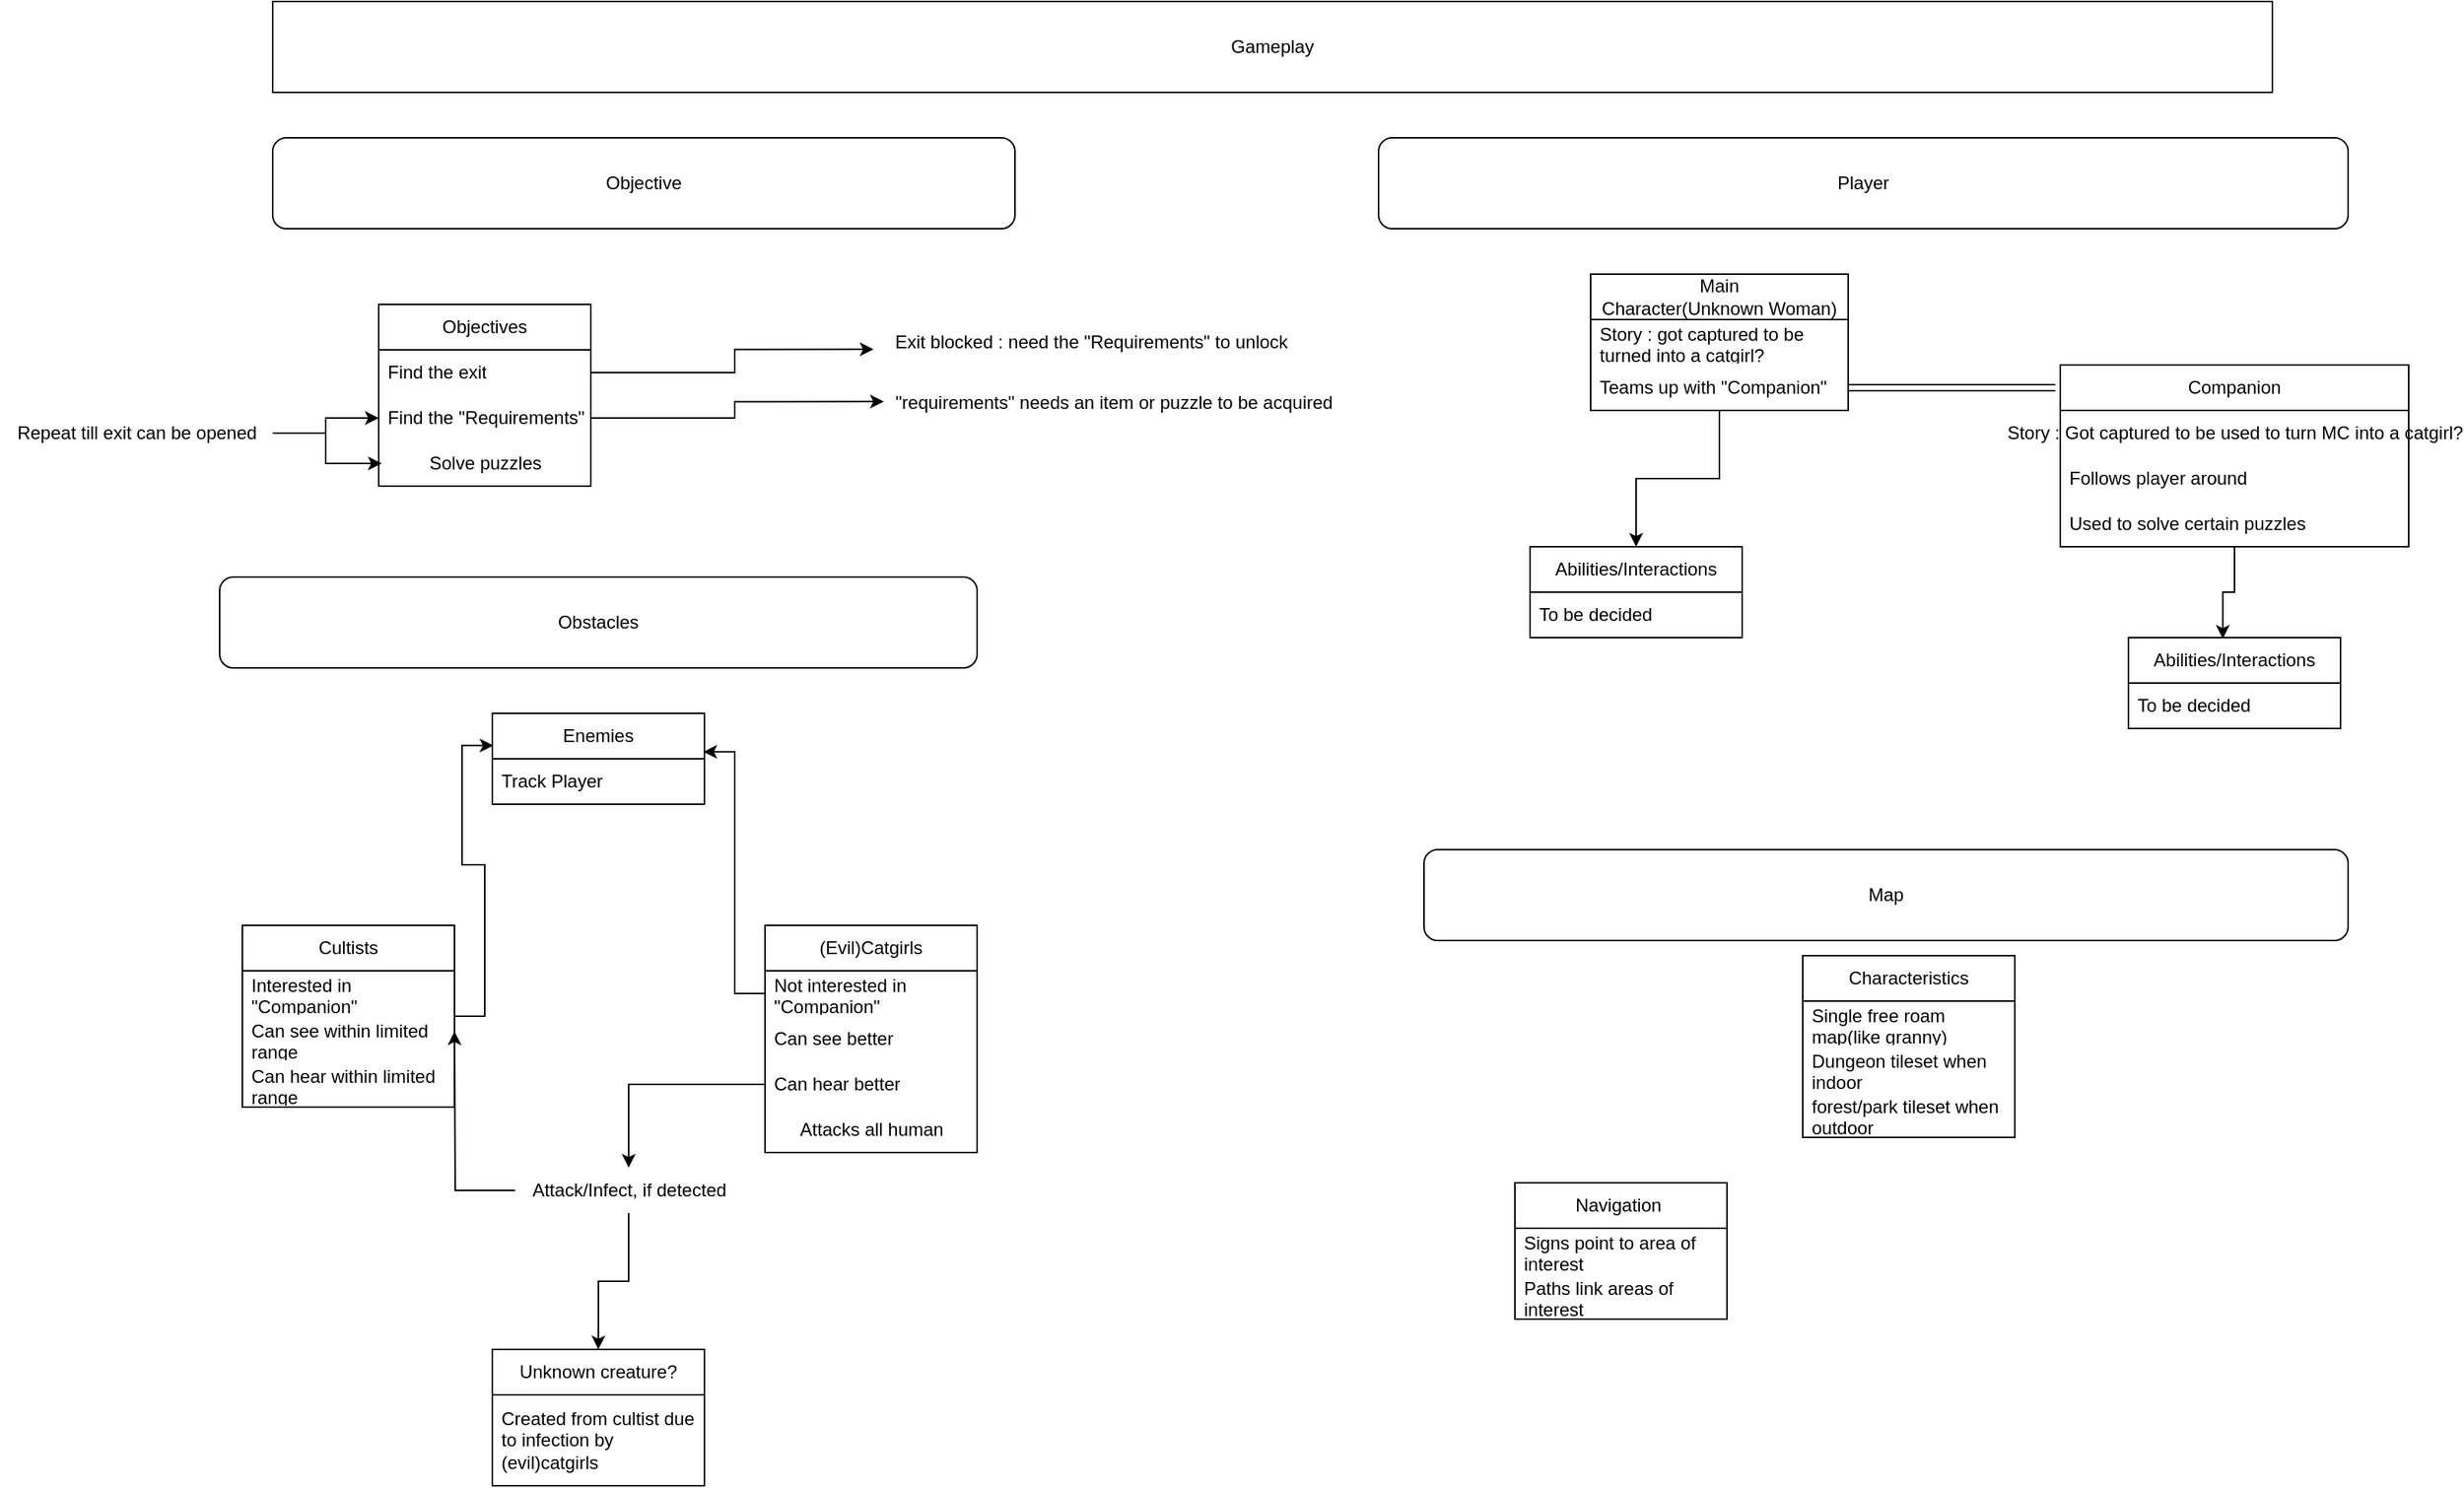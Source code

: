 <mxfile version="24.4.9" type="github">
  <diagram name="Page-1" id="p1OdOEI3LlbutLCduDBX">
    <mxGraphModel dx="3160" dy="2408" grid="1" gridSize="10" guides="1" tooltips="1" connect="1" arrows="1" fold="1" page="1" pageScale="1" pageWidth="850" pageHeight="1100" math="0" shadow="0">
      <root>
        <mxCell id="0" />
        <mxCell id="1" parent="0" />
        <mxCell id="F7WUBohVs05Vko2OsFq5-16" value="Objectives" style="swimlane;fontStyle=0;childLayout=stackLayout;horizontal=1;startSize=30;horizontalStack=0;resizeParent=1;resizeParentMax=0;resizeLast=0;collapsible=1;marginBottom=0;whiteSpace=wrap;html=1;" parent="1" vertex="1">
          <mxGeometry x="-570" y="-840" width="140" height="120" as="geometry" />
        </mxCell>
        <mxCell id="F7WUBohVs05Vko2OsFq5-17" value="Find the exit" style="text;strokeColor=none;fillColor=none;align=left;verticalAlign=middle;spacingLeft=4;spacingRight=4;overflow=hidden;points=[[0,0.5],[1,0.5]];portConstraint=eastwest;rotatable=0;whiteSpace=wrap;html=1;" parent="F7WUBohVs05Vko2OsFq5-16" vertex="1">
          <mxGeometry y="30" width="140" height="30" as="geometry" />
        </mxCell>
        <mxCell id="F7WUBohVs05Vko2OsFq5-18" value="Find the &quot;Requirements&quot;" style="text;strokeColor=none;fillColor=none;align=left;verticalAlign=middle;spacingLeft=4;spacingRight=4;overflow=hidden;points=[[0,0.5],[1,0.5]];portConstraint=eastwest;rotatable=0;whiteSpace=wrap;html=1;" parent="F7WUBohVs05Vko2OsFq5-16" vertex="1">
          <mxGeometry y="60" width="140" height="30" as="geometry" />
        </mxCell>
        <mxCell id="F7WUBohVs05Vko2OsFq5-31" value="Solve puzzles" style="text;html=1;align=center;verticalAlign=middle;resizable=0;points=[];autosize=1;strokeColor=none;fillColor=none;" parent="F7WUBohVs05Vko2OsFq5-16" vertex="1">
          <mxGeometry y="90" width="140" height="30" as="geometry" />
        </mxCell>
        <mxCell id="F7WUBohVs05Vko2OsFq5-25" value="Exit blocked : need the &quot;Requirements&quot; to unlock" style="text;html=1;align=center;verticalAlign=middle;resizable=0;points=[];autosize=1;strokeColor=none;fillColor=none;" parent="1" vertex="1">
          <mxGeometry x="-240" y="-830" width="280" height="30" as="geometry" />
        </mxCell>
        <mxCell id="F7WUBohVs05Vko2OsFq5-26" style="edgeStyle=orthogonalEdgeStyle;rounded=0;orthogonalLoop=1;jettySize=auto;html=1;entryX=-0.012;entryY=0.656;entryDx=0;entryDy=0;entryPerimeter=0;" parent="1" source="F7WUBohVs05Vko2OsFq5-17" target="F7WUBohVs05Vko2OsFq5-25" edge="1">
          <mxGeometry relative="1" as="geometry" />
        </mxCell>
        <mxCell id="F7WUBohVs05Vko2OsFq5-28" value="&quot;requirements&quot; needs an item or puzzle to be acquired" style="text;html=1;align=center;verticalAlign=middle;resizable=0;points=[];autosize=1;strokeColor=none;fillColor=none;" parent="1" vertex="1">
          <mxGeometry x="-240" y="-790" width="310" height="30" as="geometry" />
        </mxCell>
        <mxCell id="F7WUBohVs05Vko2OsFq5-30" style="edgeStyle=orthogonalEdgeStyle;rounded=0;orthogonalLoop=1;jettySize=auto;html=1;entryX=0.011;entryY=0.472;entryDx=0;entryDy=0;entryPerimeter=0;" parent="1" source="F7WUBohVs05Vko2OsFq5-18" target="F7WUBohVs05Vko2OsFq5-28" edge="1">
          <mxGeometry relative="1" as="geometry" />
        </mxCell>
        <mxCell id="F7WUBohVs05Vko2OsFq5-33" style="edgeStyle=orthogonalEdgeStyle;rounded=0;orthogonalLoop=1;jettySize=auto;html=1;entryX=0;entryY=0.5;entryDx=0;entryDy=0;" parent="1" source="F7WUBohVs05Vko2OsFq5-32" target="F7WUBohVs05Vko2OsFq5-18" edge="1">
          <mxGeometry relative="1" as="geometry" />
        </mxCell>
        <mxCell id="F7WUBohVs05Vko2OsFq5-32" value="Repeat till exit can be opened" style="text;html=1;align=center;verticalAlign=middle;resizable=0;points=[];autosize=1;strokeColor=none;fillColor=none;" parent="1" vertex="1">
          <mxGeometry x="-820" y="-770" width="180" height="30" as="geometry" />
        </mxCell>
        <mxCell id="F7WUBohVs05Vko2OsFq5-34" style="edgeStyle=orthogonalEdgeStyle;rounded=0;orthogonalLoop=1;jettySize=auto;html=1;entryX=0.014;entryY=0.5;entryDx=0;entryDy=0;entryPerimeter=0;" parent="1" source="F7WUBohVs05Vko2OsFq5-32" target="F7WUBohVs05Vko2OsFq5-31" edge="1">
          <mxGeometry relative="1" as="geometry" />
        </mxCell>
        <mxCell id="F7WUBohVs05Vko2OsFq5-35" value="Cultists" style="swimlane;fontStyle=0;childLayout=stackLayout;horizontal=1;startSize=30;horizontalStack=0;resizeParent=1;resizeParentMax=0;resizeLast=0;collapsible=1;marginBottom=0;whiteSpace=wrap;html=1;" parent="1" vertex="1">
          <mxGeometry x="-660" y="-430" width="140" height="120" as="geometry" />
        </mxCell>
        <mxCell id="F7WUBohVs05Vko2OsFq5-36" value="Interested in &quot;Companion&quot;" style="text;strokeColor=none;fillColor=none;align=left;verticalAlign=middle;spacingLeft=4;spacingRight=4;overflow=hidden;points=[[0,0.5],[1,0.5]];portConstraint=eastwest;rotatable=0;whiteSpace=wrap;html=1;" parent="F7WUBohVs05Vko2OsFq5-35" vertex="1">
          <mxGeometry y="30" width="140" height="30" as="geometry" />
        </mxCell>
        <mxCell id="F7WUBohVs05Vko2OsFq5-37" value="Can see within limited range" style="text;strokeColor=none;fillColor=none;align=left;verticalAlign=middle;spacingLeft=4;spacingRight=4;overflow=hidden;points=[[0,0.5],[1,0.5]];portConstraint=eastwest;rotatable=0;whiteSpace=wrap;html=1;" parent="F7WUBohVs05Vko2OsFq5-35" vertex="1">
          <mxGeometry y="60" width="140" height="30" as="geometry" />
        </mxCell>
        <mxCell id="F7WUBohVs05Vko2OsFq5-38" value="Can hear within limited range" style="text;strokeColor=none;fillColor=none;align=left;verticalAlign=middle;spacingLeft=4;spacingRight=4;overflow=hidden;points=[[0,0.5],[1,0.5]];portConstraint=eastwest;rotatable=0;whiteSpace=wrap;html=1;" parent="F7WUBohVs05Vko2OsFq5-35" vertex="1">
          <mxGeometry y="90" width="140" height="30" as="geometry" />
        </mxCell>
        <mxCell id="F7WUBohVs05Vko2OsFq5-39" value="Gameplay" style="rounded=0;whiteSpace=wrap;html=1;" parent="1" vertex="1">
          <mxGeometry x="-640" y="-1040" width="1320" height="60" as="geometry" />
        </mxCell>
        <mxCell id="F7WUBohVs05Vko2OsFq5-40" value="Objective" style="rounded=1;whiteSpace=wrap;html=1;" parent="1" vertex="1">
          <mxGeometry x="-640" y="-950" width="490" height="60" as="geometry" />
        </mxCell>
        <mxCell id="F7WUBohVs05Vko2OsFq5-41" value="Obstacles" style="rounded=1;whiteSpace=wrap;html=1;" parent="1" vertex="1">
          <mxGeometry x="-675" y="-660" width="500" height="60" as="geometry" />
        </mxCell>
        <mxCell id="F7WUBohVs05Vko2OsFq5-42" value="Enemies" style="swimlane;fontStyle=0;childLayout=stackLayout;horizontal=1;startSize=30;horizontalStack=0;resizeParent=1;resizeParentMax=0;resizeLast=0;collapsible=1;marginBottom=0;whiteSpace=wrap;html=1;" parent="1" vertex="1">
          <mxGeometry x="-495" y="-570" width="140" height="60" as="geometry" />
        </mxCell>
        <mxCell id="F7WUBohVs05Vko2OsFq5-43" value="Track Player" style="text;strokeColor=none;fillColor=none;align=left;verticalAlign=middle;spacingLeft=4;spacingRight=4;overflow=hidden;points=[[0,0.5],[1,0.5]];portConstraint=eastwest;rotatable=0;whiteSpace=wrap;html=1;" parent="F7WUBohVs05Vko2OsFq5-42" vertex="1">
          <mxGeometry y="30" width="140" height="30" as="geometry" />
        </mxCell>
        <mxCell id="F7WUBohVs05Vko2OsFq5-47" style="edgeStyle=orthogonalEdgeStyle;rounded=0;orthogonalLoop=1;jettySize=auto;html=1;entryX=0.005;entryY=0.355;entryDx=0;entryDy=0;entryPerimeter=0;" parent="1" source="F7WUBohVs05Vko2OsFq5-35" target="F7WUBohVs05Vko2OsFq5-42" edge="1">
          <mxGeometry relative="1" as="geometry" />
        </mxCell>
        <mxCell id="F7WUBohVs05Vko2OsFq5-53" style="edgeStyle=orthogonalEdgeStyle;rounded=0;orthogonalLoop=1;jettySize=auto;html=1;" parent="1" source="F7WUBohVs05Vko2OsFq5-54" edge="1">
          <mxGeometry relative="1" as="geometry">
            <mxPoint x="-520" y="-360" as="targetPoint" />
          </mxGeometry>
        </mxCell>
        <mxCell id="F7WUBohVs05Vko2OsFq5-49" value="(Evil)Catgirls" style="swimlane;fontStyle=0;childLayout=stackLayout;horizontal=1;startSize=30;horizontalStack=0;resizeParent=1;resizeParentMax=0;resizeLast=0;collapsible=1;marginBottom=0;whiteSpace=wrap;html=1;" parent="1" vertex="1">
          <mxGeometry x="-315" y="-430" width="140" height="150" as="geometry" />
        </mxCell>
        <mxCell id="F7WUBohVs05Vko2OsFq5-50" value="Not interested in &quot;Companion&quot;" style="text;strokeColor=none;fillColor=none;align=left;verticalAlign=middle;spacingLeft=4;spacingRight=4;overflow=hidden;points=[[0,0.5],[1,0.5]];portConstraint=eastwest;rotatable=0;whiteSpace=wrap;html=1;" parent="F7WUBohVs05Vko2OsFq5-49" vertex="1">
          <mxGeometry y="30" width="140" height="30" as="geometry" />
        </mxCell>
        <mxCell id="F7WUBohVs05Vko2OsFq5-51" value="Can see better" style="text;strokeColor=none;fillColor=none;align=left;verticalAlign=middle;spacingLeft=4;spacingRight=4;overflow=hidden;points=[[0,0.5],[1,0.5]];portConstraint=eastwest;rotatable=0;whiteSpace=wrap;html=1;" parent="F7WUBohVs05Vko2OsFq5-49" vertex="1">
          <mxGeometry y="60" width="140" height="30" as="geometry" />
        </mxCell>
        <mxCell id="F7WUBohVs05Vko2OsFq5-52" value="Can hear better" style="text;strokeColor=none;fillColor=none;align=left;verticalAlign=middle;spacingLeft=4;spacingRight=4;overflow=hidden;points=[[0,0.5],[1,0.5]];portConstraint=eastwest;rotatable=0;whiteSpace=wrap;html=1;" parent="F7WUBohVs05Vko2OsFq5-49" vertex="1">
          <mxGeometry y="90" width="140" height="30" as="geometry" />
        </mxCell>
        <mxCell id="F7WUBohVs05Vko2OsFq5-58" value="Attacks all human" style="text;html=1;align=center;verticalAlign=middle;resizable=0;points=[];autosize=1;strokeColor=none;fillColor=none;" parent="F7WUBohVs05Vko2OsFq5-49" vertex="1">
          <mxGeometry y="120" width="140" height="30" as="geometry" />
        </mxCell>
        <mxCell id="F7WUBohVs05Vko2OsFq5-55" style="edgeStyle=orthogonalEdgeStyle;rounded=0;orthogonalLoop=1;jettySize=auto;html=1;entryX=0.995;entryY=0.424;entryDx=0;entryDy=0;entryPerimeter=0;" parent="1" source="F7WUBohVs05Vko2OsFq5-50" target="F7WUBohVs05Vko2OsFq5-42" edge="1">
          <mxGeometry relative="1" as="geometry" />
        </mxCell>
        <mxCell id="F7WUBohVs05Vko2OsFq5-64" style="edgeStyle=orthogonalEdgeStyle;rounded=0;orthogonalLoop=1;jettySize=auto;html=1;" parent="1" source="F7WUBohVs05Vko2OsFq5-54" target="F7WUBohVs05Vko2OsFq5-60" edge="1">
          <mxGeometry relative="1" as="geometry" />
        </mxCell>
        <mxCell id="F7WUBohVs05Vko2OsFq5-54" value="Attack/Infect, if detected" style="text;html=1;align=center;verticalAlign=middle;resizable=0;points=[];autosize=1;strokeColor=none;fillColor=none;" parent="1" vertex="1">
          <mxGeometry x="-480" y="-270" width="150" height="30" as="geometry" />
        </mxCell>
        <mxCell id="F7WUBohVs05Vko2OsFq5-57" style="edgeStyle=orthogonalEdgeStyle;rounded=0;orthogonalLoop=1;jettySize=auto;html=1;" parent="1" source="F7WUBohVs05Vko2OsFq5-52" target="F7WUBohVs05Vko2OsFq5-54" edge="1">
          <mxGeometry relative="1" as="geometry" />
        </mxCell>
        <mxCell id="F7WUBohVs05Vko2OsFq5-60" value="Unknown creature?" style="swimlane;fontStyle=0;childLayout=stackLayout;horizontal=1;startSize=30;horizontalStack=0;resizeParent=1;resizeParentMax=0;resizeLast=0;collapsible=1;marginBottom=0;whiteSpace=wrap;html=1;" parent="1" vertex="1">
          <mxGeometry x="-495" y="-150" width="140" height="90" as="geometry" />
        </mxCell>
        <mxCell id="F7WUBohVs05Vko2OsFq5-61" value="Created from cultist due to infection by (evil)catgirls" style="text;strokeColor=none;fillColor=none;align=left;verticalAlign=middle;spacingLeft=4;spacingRight=4;overflow=hidden;points=[[0,0.5],[1,0.5]];portConstraint=eastwest;rotatable=0;whiteSpace=wrap;html=1;" parent="F7WUBohVs05Vko2OsFq5-60" vertex="1">
          <mxGeometry y="30" width="140" height="60" as="geometry" />
        </mxCell>
        <mxCell id="F7WUBohVs05Vko2OsFq5-67" value="Player" style="rounded=1;whiteSpace=wrap;html=1;" parent="1" vertex="1">
          <mxGeometry x="90" y="-950" width="640" height="60" as="geometry" />
        </mxCell>
        <mxCell id="F7WUBohVs05Vko2OsFq5-94" style="edgeStyle=orthogonalEdgeStyle;rounded=0;orthogonalLoop=1;jettySize=auto;html=1;entryX=0.5;entryY=0;entryDx=0;entryDy=0;" parent="1" source="F7WUBohVs05Vko2OsFq5-68" target="F7WUBohVs05Vko2OsFq5-74" edge="1">
          <mxGeometry relative="1" as="geometry" />
        </mxCell>
        <mxCell id="F7WUBohVs05Vko2OsFq5-68" value="Main Character(Unknown&lt;span style=&quot;background-color: initial;&quot;&gt;&amp;nbsp;Woman)&lt;/span&gt;" style="swimlane;fontStyle=0;childLayout=stackLayout;horizontal=1;startSize=30;horizontalStack=0;resizeParent=1;resizeParentMax=0;resizeLast=0;collapsible=1;marginBottom=0;whiteSpace=wrap;html=1;" parent="1" vertex="1">
          <mxGeometry x="230" y="-860" width="170" height="90" as="geometry" />
        </mxCell>
        <mxCell id="F7WUBohVs05Vko2OsFq5-69" value="Story : got captured to be turned into a catgirl?" style="text;strokeColor=none;fillColor=none;align=left;verticalAlign=middle;spacingLeft=4;spacingRight=4;overflow=hidden;points=[[0,0.5],[1,0.5]];portConstraint=eastwest;rotatable=0;whiteSpace=wrap;html=1;" parent="F7WUBohVs05Vko2OsFq5-68" vertex="1">
          <mxGeometry y="30" width="170" height="30" as="geometry" />
        </mxCell>
        <mxCell id="F7WUBohVs05Vko2OsFq5-70" value="Teams up with &quot;Companion&quot;" style="text;strokeColor=none;fillColor=none;align=left;verticalAlign=middle;spacingLeft=4;spacingRight=4;overflow=hidden;points=[[0,0.5],[1,0.5]];portConstraint=eastwest;rotatable=0;whiteSpace=wrap;html=1;" parent="F7WUBohVs05Vko2OsFq5-68" vertex="1">
          <mxGeometry y="60" width="170" height="30" as="geometry" />
        </mxCell>
        <mxCell id="F7WUBohVs05Vko2OsFq5-74" value="Abilities/Interactions" style="swimlane;fontStyle=0;childLayout=stackLayout;horizontal=1;startSize=30;horizontalStack=0;resizeParent=1;resizeParentMax=0;resizeLast=0;collapsible=1;marginBottom=0;whiteSpace=wrap;html=1;" parent="1" vertex="1">
          <mxGeometry x="190" y="-680" width="140" height="60" as="geometry" />
        </mxCell>
        <mxCell id="F7WUBohVs05Vko2OsFq5-75" value="To be decided" style="text;strokeColor=none;fillColor=none;align=left;verticalAlign=middle;spacingLeft=4;spacingRight=4;overflow=hidden;points=[[0,0.5],[1,0.5]];portConstraint=eastwest;rotatable=0;whiteSpace=wrap;html=1;" parent="F7WUBohVs05Vko2OsFq5-74" vertex="1">
          <mxGeometry y="30" width="140" height="30" as="geometry" />
        </mxCell>
        <mxCell id="F7WUBohVs05Vko2OsFq5-81" value="Companion" style="swimlane;fontStyle=0;childLayout=stackLayout;horizontal=1;startSize=30;horizontalStack=0;resizeParent=1;resizeParentMax=0;resizeLast=0;collapsible=1;marginBottom=0;whiteSpace=wrap;html=1;" parent="1" vertex="1">
          <mxGeometry x="540" y="-800" width="230" height="120" as="geometry" />
        </mxCell>
        <mxCell id="F7WUBohVs05Vko2OsFq5-86" value="Story : Got captured to be used to turn MC into a catgirl?" style="text;html=1;align=center;verticalAlign=middle;resizable=0;points=[];autosize=1;strokeColor=none;fillColor=none;" parent="F7WUBohVs05Vko2OsFq5-81" vertex="1">
          <mxGeometry y="30" width="230" height="30" as="geometry" />
        </mxCell>
        <mxCell id="F7WUBohVs05Vko2OsFq5-82" value="Follows player around" style="text;strokeColor=none;fillColor=none;align=left;verticalAlign=middle;spacingLeft=4;spacingRight=4;overflow=hidden;points=[[0,0.5],[1,0.5]];portConstraint=eastwest;rotatable=0;whiteSpace=wrap;html=1;" parent="F7WUBohVs05Vko2OsFq5-81" vertex="1">
          <mxGeometry y="60" width="230" height="30" as="geometry" />
        </mxCell>
        <mxCell id="F7WUBohVs05Vko2OsFq5-83" value="Used to solve certain puzzles" style="text;strokeColor=none;fillColor=none;align=left;verticalAlign=middle;spacingLeft=4;spacingRight=4;overflow=hidden;points=[[0,0.5],[1,0.5]];portConstraint=eastwest;rotatable=0;whiteSpace=wrap;html=1;" parent="F7WUBohVs05Vko2OsFq5-81" vertex="1">
          <mxGeometry y="90" width="230" height="30" as="geometry" />
        </mxCell>
        <mxCell id="F7WUBohVs05Vko2OsFq5-85" style="edgeStyle=orthogonalEdgeStyle;rounded=0;orthogonalLoop=1;jettySize=auto;html=1;entryX=-0.014;entryY=0.125;entryDx=0;entryDy=0;entryPerimeter=0;shape=link;" parent="1" source="F7WUBohVs05Vko2OsFq5-70" target="F7WUBohVs05Vko2OsFq5-81" edge="1">
          <mxGeometry relative="1" as="geometry" />
        </mxCell>
        <mxCell id="F7WUBohVs05Vko2OsFq5-89" value="Abilities/Interactions" style="swimlane;fontStyle=0;childLayout=stackLayout;horizontal=1;startSize=30;horizontalStack=0;resizeParent=1;resizeParentMax=0;resizeLast=0;collapsible=1;marginBottom=0;whiteSpace=wrap;html=1;" parent="1" vertex="1">
          <mxGeometry x="585" y="-620" width="140" height="60" as="geometry" />
        </mxCell>
        <mxCell id="F7WUBohVs05Vko2OsFq5-90" value="To be decided" style="text;strokeColor=none;fillColor=none;align=left;verticalAlign=middle;spacingLeft=4;spacingRight=4;overflow=hidden;points=[[0,0.5],[1,0.5]];portConstraint=eastwest;rotatable=0;whiteSpace=wrap;html=1;" parent="F7WUBohVs05Vko2OsFq5-89" vertex="1">
          <mxGeometry y="30" width="140" height="30" as="geometry" />
        </mxCell>
        <mxCell id="F7WUBohVs05Vko2OsFq5-92" value="Map" style="rounded=1;whiteSpace=wrap;html=1;" parent="1" vertex="1">
          <mxGeometry x="120" y="-480" width="610" height="60" as="geometry" />
        </mxCell>
        <mxCell id="F7WUBohVs05Vko2OsFq5-95" style="edgeStyle=orthogonalEdgeStyle;rounded=0;orthogonalLoop=1;jettySize=auto;html=1;entryX=0.445;entryY=0.012;entryDx=0;entryDy=0;entryPerimeter=0;" parent="1" source="F7WUBohVs05Vko2OsFq5-81" target="F7WUBohVs05Vko2OsFq5-89" edge="1">
          <mxGeometry relative="1" as="geometry" />
        </mxCell>
        <mxCell id="F7WUBohVs05Vko2OsFq5-96" value="Characteristics" style="swimlane;fontStyle=0;childLayout=stackLayout;horizontal=1;startSize=30;horizontalStack=0;resizeParent=1;resizeParentMax=0;resizeLast=0;collapsible=1;marginBottom=0;whiteSpace=wrap;html=1;" parent="1" vertex="1">
          <mxGeometry x="370" y="-410" width="140" height="120" as="geometry" />
        </mxCell>
        <mxCell id="F7WUBohVs05Vko2OsFq5-97" value="Single free roam map(like granny)" style="text;strokeColor=none;fillColor=none;align=left;verticalAlign=middle;spacingLeft=4;spacingRight=4;overflow=hidden;points=[[0,0.5],[1,0.5]];portConstraint=eastwest;rotatable=0;whiteSpace=wrap;html=1;" parent="F7WUBohVs05Vko2OsFq5-96" vertex="1">
          <mxGeometry y="30" width="140" height="30" as="geometry" />
        </mxCell>
        <mxCell id="F7WUBohVs05Vko2OsFq5-98" value="Dungeon tileset when indoor" style="text;strokeColor=none;fillColor=none;align=left;verticalAlign=middle;spacingLeft=4;spacingRight=4;overflow=hidden;points=[[0,0.5],[1,0.5]];portConstraint=eastwest;rotatable=0;whiteSpace=wrap;html=1;" parent="F7WUBohVs05Vko2OsFq5-96" vertex="1">
          <mxGeometry y="60" width="140" height="30" as="geometry" />
        </mxCell>
        <mxCell id="F7WUBohVs05Vko2OsFq5-99" value="forest/park tileset when outdoor" style="text;strokeColor=none;fillColor=none;align=left;verticalAlign=middle;spacingLeft=4;spacingRight=4;overflow=hidden;points=[[0,0.5],[1,0.5]];portConstraint=eastwest;rotatable=0;whiteSpace=wrap;html=1;" parent="F7WUBohVs05Vko2OsFq5-96" vertex="1">
          <mxGeometry y="90" width="140" height="30" as="geometry" />
        </mxCell>
        <mxCell id="F7WUBohVs05Vko2OsFq5-101" value="Navigation&amp;nbsp;" style="swimlane;fontStyle=0;childLayout=stackLayout;horizontal=1;startSize=30;horizontalStack=0;resizeParent=1;resizeParentMax=0;resizeLast=0;collapsible=1;marginBottom=0;whiteSpace=wrap;html=1;" parent="1" vertex="1">
          <mxGeometry x="180" y="-260" width="140" height="90" as="geometry" />
        </mxCell>
        <mxCell id="F7WUBohVs05Vko2OsFq5-102" value="Signs point to area of interest" style="text;strokeColor=none;fillColor=none;align=left;verticalAlign=middle;spacingLeft=4;spacingRight=4;overflow=hidden;points=[[0,0.5],[1,0.5]];portConstraint=eastwest;rotatable=0;whiteSpace=wrap;html=1;" parent="F7WUBohVs05Vko2OsFq5-101" vertex="1">
          <mxGeometry y="30" width="140" height="30" as="geometry" />
        </mxCell>
        <mxCell id="F7WUBohVs05Vko2OsFq5-103" value="Paths link areas of interest" style="text;strokeColor=none;fillColor=none;align=left;verticalAlign=middle;spacingLeft=4;spacingRight=4;overflow=hidden;points=[[0,0.5],[1,0.5]];portConstraint=eastwest;rotatable=0;whiteSpace=wrap;html=1;" parent="F7WUBohVs05Vko2OsFq5-101" vertex="1">
          <mxGeometry y="60" width="140" height="30" as="geometry" />
        </mxCell>
      </root>
    </mxGraphModel>
  </diagram>
</mxfile>
